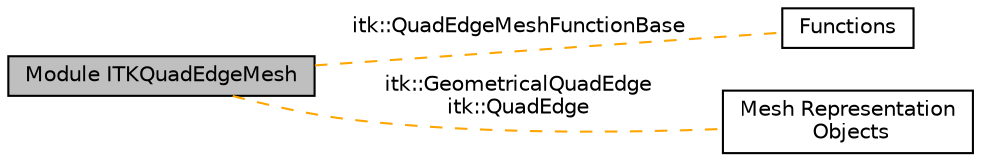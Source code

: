 digraph "Module ITKQuadEdgeMesh"
{
  edge [fontname="Helvetica",fontsize="10",labelfontname="Helvetica",labelfontsize="10"];
  node [fontname="Helvetica",fontsize="10",shape=box];
  rankdir=LR;
  Node3 [label="Functions",height=0.2,width=0.4,color="black", fillcolor="white", style="filled",URL="$group__Functions.html",tooltip=" "];
  Node1 [label="Module ITKQuadEdgeMesh",height=0.2,width=0.4,color="black", fillcolor="grey75", style="filled", fontcolor="black",tooltip=" "];
  Node2 [label="Mesh Representation\l Objects",height=0.2,width=0.4,color="black", fillcolor="white", style="filled",URL="$group__MeshObjects.html",tooltip=" "];
  Node1->Node2 [shape=plaintext, label="itk::GeometricalQuadEdge\nitk::QuadEdge", color="orange", dir="none", style="dashed"];
  Node1->Node3 [shape=plaintext, label="itk::QuadEdgeMeshFunctionBase", color="orange", dir="none", style="dashed"];
}
